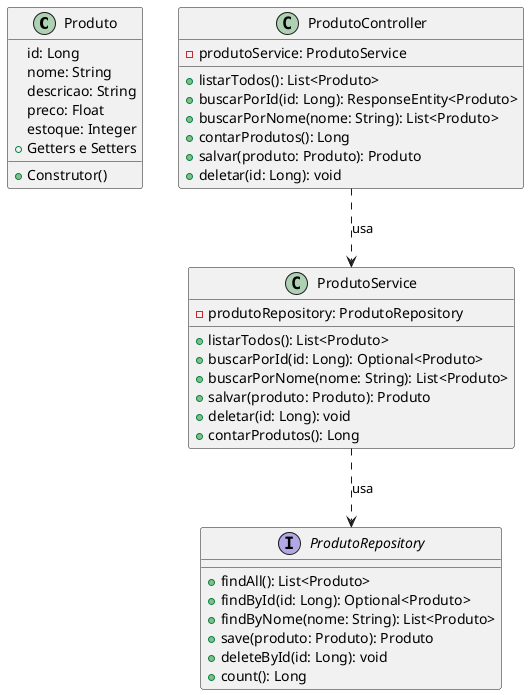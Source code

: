 ```plantuml
@startuml

class Produto {
  id: Long
  nome: String
  descricao: String
  preco: Float
  estoque: Integer
  + Construtor()
  + Getters e Setters
}

interface ProdutoRepository {
  + findAll(): List<Produto>
  + findById(id: Long): Optional<Produto>
  + findByNome(nome: String): List<Produto>
  + save(produto: Produto): Produto
  + deleteById(id: Long): void
  + count(): Long
}

class ProdutoService {
  - produtoRepository: ProdutoRepository
  + listarTodos(): List<Produto>
  + buscarPorId(id: Long): Optional<Produto>
  + buscarPorNome(nome: String): List<Produto>
  + salvar(produto: Produto): Produto
  + deletar(id: Long): void
  + contarProdutos(): Long
}

class ProdutoController {
  - produtoService: ProdutoService
  + listarTodos(): List<Produto>
  + buscarPorId(id: Long): ResponseEntity<Produto>
  + buscarPorNome(nome: String): List<Produto>
  + contarProdutos(): Long
  + salvar(produto: Produto): Produto
  + deletar(id: Long): void
}

ProdutoService ..> ProdutoRepository : usa
ProdutoController ..> ProdutoService : usa

@enduml
```

